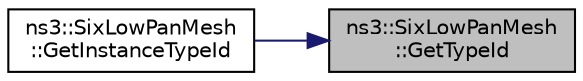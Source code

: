 digraph "ns3::SixLowPanMesh::GetTypeId"
{
 // LATEX_PDF_SIZE
  edge [fontname="Helvetica",fontsize="10",labelfontname="Helvetica",labelfontsize="10"];
  node [fontname="Helvetica",fontsize="10",shape=record];
  rankdir="RL";
  Node1 [label="ns3::SixLowPanMesh\l::GetTypeId",height=0.2,width=0.4,color="black", fillcolor="grey75", style="filled", fontcolor="black",tooltip="Get the type ID."];
  Node1 -> Node2 [dir="back",color="midnightblue",fontsize="10",style="solid",fontname="Helvetica"];
  Node2 [label="ns3::SixLowPanMesh\l::GetInstanceTypeId",height=0.2,width=0.4,color="black", fillcolor="white", style="filled",URL="$classns3_1_1_six_low_pan_mesh.html#a4ebc2c0dab572a67e35a3ecef0b8a5d6",tooltip="Return the instance type identifier."];
}
